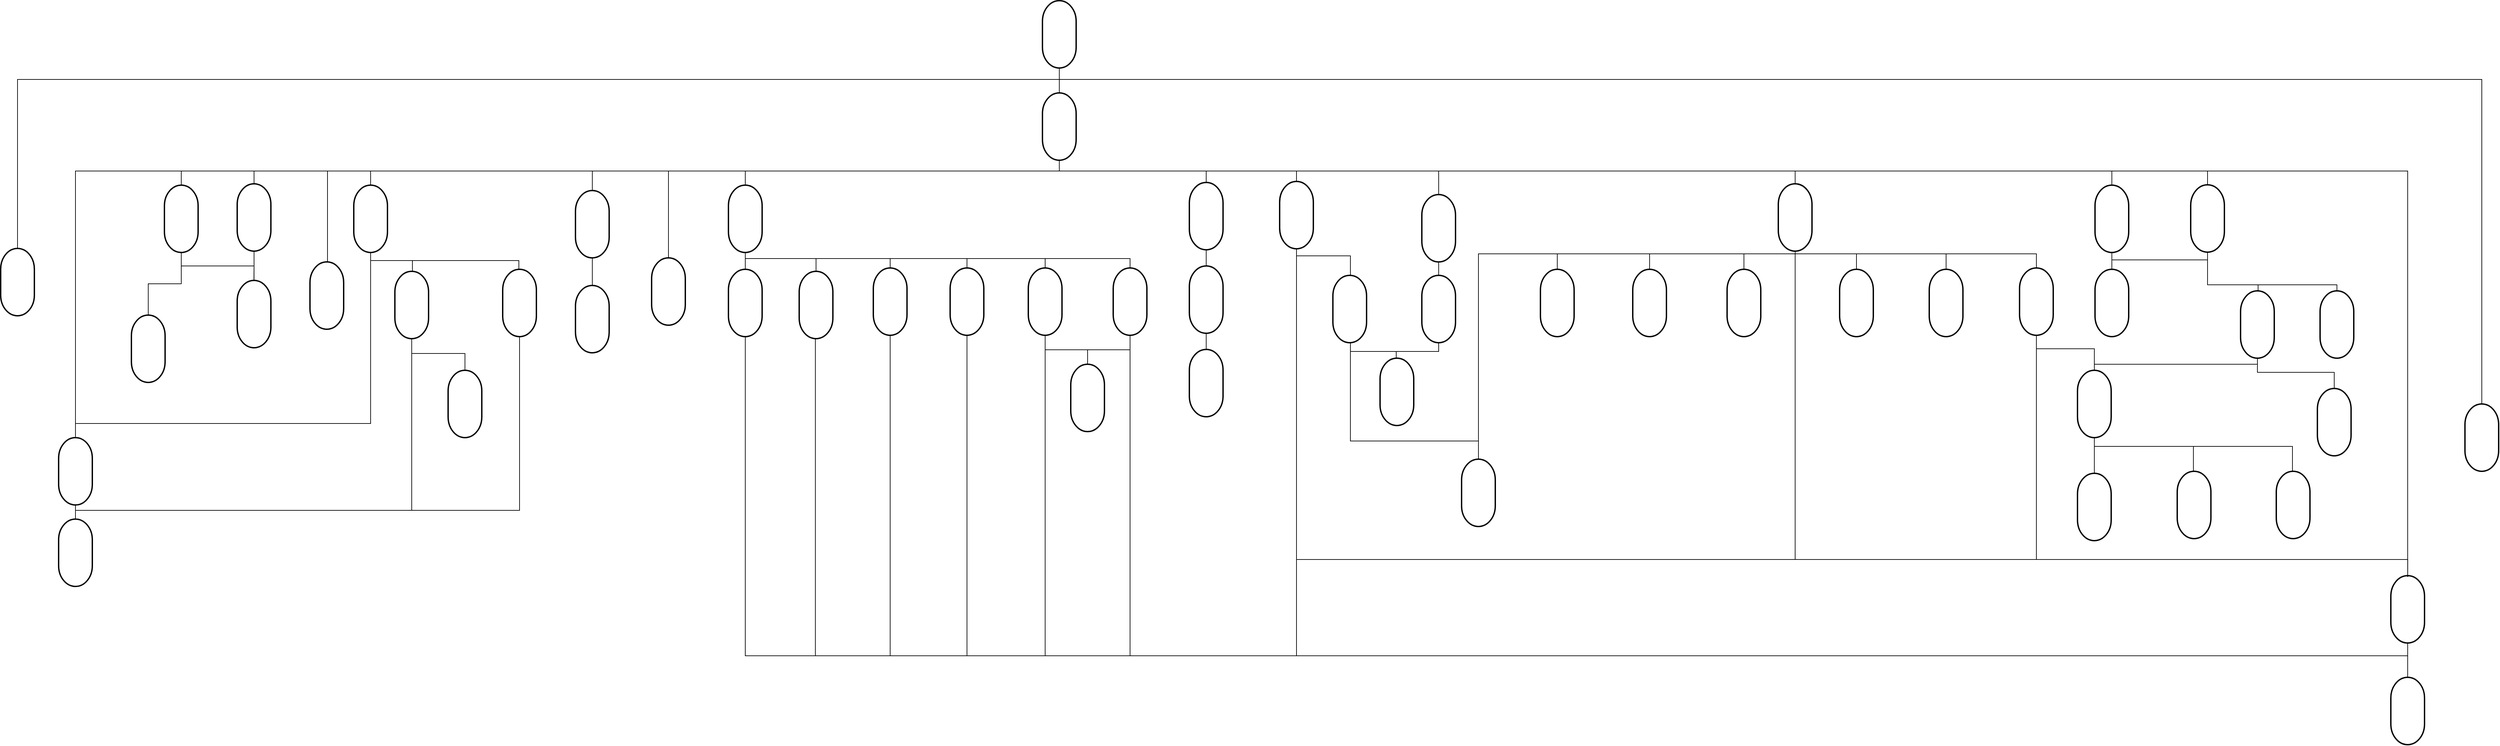 <mxfile version="22.0.3" type="device">
  <diagram id="DZhQD3EP82eeXJ6dpuXq" name="clearGUI">
    <mxGraphModel dx="4239" dy="216" grid="0" gridSize="10" guides="1" tooltips="1" connect="1" arrows="1" fold="1" page="1" pageScale="1" pageWidth="3900" pageHeight="1200" math="0" shadow="0">
      <root>
        <mxCell id="0" />
        <mxCell id="1" parent="0" />
        <mxCell id="Ic_nfCB23JCT6eoH5YxT-1" value="" style="strokeWidth=2;html=1;shape=mxgraph.flowchart.terminator;whiteSpace=wrap;fontSize=10;direction=south;flipH=1;" vertex="1" parent="1">
          <mxGeometry x="-2237" y="12" width="50" height="100" as="geometry" />
        </mxCell>
        <mxCell id="Ic_nfCB23JCT6eoH5YxT-2" value="" style="strokeWidth=2;html=1;shape=mxgraph.flowchart.terminator;whiteSpace=wrap;fontSize=10;direction=south;flipH=1;" vertex="1" parent="1">
          <mxGeometry x="-126" y="611" width="50" height="100" as="geometry" />
        </mxCell>
        <mxCell id="Ic_nfCB23JCT6eoH5YxT-3" value="" style="strokeWidth=2;html=1;shape=mxgraph.flowchart.terminator;whiteSpace=wrap;fontSize=10;direction=south;flipH=1;" vertex="1" parent="1">
          <mxGeometry x="-3783" y="380" width="50" height="100" as="geometry" />
        </mxCell>
        <mxCell id="Ic_nfCB23JCT6eoH5YxT-4" value="" style="strokeWidth=2;html=1;shape=mxgraph.flowchart.terminator;whiteSpace=wrap;fontSize=10;direction=south;flipH=1;" vertex="1" parent="1">
          <mxGeometry x="-2237" y="149" width="50" height="100" as="geometry" />
        </mxCell>
        <mxCell id="Ic_nfCB23JCT6eoH5YxT-5" value="" style="strokeWidth=2;html=1;shape=mxgraph.flowchart.terminator;whiteSpace=wrap;fontSize=10;direction=south;flipH=1;" vertex="1" parent="1">
          <mxGeometry x="-701" y="561" width="50" height="100" as="geometry" />
        </mxCell>
        <mxCell id="Ic_nfCB23JCT6eoH5YxT-6" value="" style="strokeWidth=2;html=1;shape=mxgraph.flowchart.terminator;whiteSpace=wrap;fontSize=10;direction=south;flipH=1;" vertex="1" parent="1">
          <mxGeometry x="-701" y="714" width="50" height="100" as="geometry" />
        </mxCell>
        <mxCell id="Ic_nfCB23JCT6eoH5YxT-7" value="" style="strokeWidth=2;html=1;shape=mxgraph.flowchart.terminator;whiteSpace=wrap;fontSize=10;direction=south;flipH=1;" vertex="1" parent="1">
          <mxGeometry x="-406" y="711" width="50" height="100" as="geometry" />
        </mxCell>
        <mxCell id="Ic_nfCB23JCT6eoH5YxT-8" value="" style="strokeWidth=2;html=1;shape=mxgraph.flowchart.terminator;whiteSpace=wrap;fontSize=10;direction=south;flipH=1;" vertex="1" parent="1">
          <mxGeometry x="-553" y="711" width="50" height="100" as="geometry" />
        </mxCell>
        <mxCell id="Ic_nfCB23JCT6eoH5YxT-9" value="" style="strokeWidth=2;html=1;shape=mxgraph.flowchart.terminator;whiteSpace=wrap;fontSize=10;direction=south;flipH=1;" vertex="1" parent="1">
          <mxGeometry x="-2195" y="552" width="50" height="100" as="geometry" />
        </mxCell>
        <mxCell id="Ic_nfCB23JCT6eoH5YxT-10" value="" style="strokeWidth=2;html=1;shape=mxgraph.flowchart.terminator;whiteSpace=wrap;fontSize=10;direction=south;flipH=1;" vertex="1" parent="1">
          <mxGeometry x="-3259" y="286" width="50" height="100" as="geometry" />
        </mxCell>
        <mxCell id="Ic_nfCB23JCT6eoH5YxT-11" style="edgeStyle=orthogonalEdgeStyle;rounded=0;orthogonalLoop=1;jettySize=auto;html=1;exitX=1;exitY=0.5;exitDx=0;exitDy=0;exitPerimeter=0;endArrow=none;endFill=0;" edge="1" parent="1" source="Ic_nfCB23JCT6eoH5YxT-12">
          <mxGeometry relative="1" as="geometry">
            <mxPoint x="-3407.167" y="427.083" as="targetPoint" />
          </mxGeometry>
        </mxCell>
        <mxCell id="Ic_nfCB23JCT6eoH5YxT-12" value="" style="strokeWidth=2;html=1;shape=mxgraph.flowchart.terminator;whiteSpace=wrap;fontSize=10;direction=south;flipH=1;" vertex="1" parent="1">
          <mxGeometry x="-3432" y="284" width="50" height="100" as="geometry" />
        </mxCell>
        <mxCell id="Ic_nfCB23JCT6eoH5YxT-13" value="" style="strokeWidth=2;html=1;shape=mxgraph.flowchart.terminator;whiteSpace=wrap;fontSize=10;direction=south;flipH=1;" vertex="1" parent="1">
          <mxGeometry x="-1361" y="411" width="50" height="100" as="geometry" />
        </mxCell>
        <mxCell id="Ic_nfCB23JCT6eoH5YxT-14" value="" style="strokeWidth=2;html=1;shape=mxgraph.flowchart.terminator;whiteSpace=wrap;fontSize=10;direction=south;flipH=1;" vertex="1" parent="1">
          <mxGeometry x="-1221" y="411" width="50" height="100" as="geometry" />
        </mxCell>
        <mxCell id="Ic_nfCB23JCT6eoH5YxT-15" value="" style="strokeWidth=2;html=1;shape=mxgraph.flowchart.terminator;whiteSpace=wrap;fontSize=10;direction=south;flipH=1;" vertex="1" parent="1">
          <mxGeometry x="-1498" y="411" width="50" height="100" as="geometry" />
        </mxCell>
        <mxCell id="Ic_nfCB23JCT6eoH5YxT-16" value="" style="strokeWidth=2;html=1;shape=mxgraph.flowchart.terminator;whiteSpace=wrap;fontSize=10;direction=south;flipH=1;" vertex="1" parent="1">
          <mxGeometry x="-1054" y="411" width="50" height="100" as="geometry" />
        </mxCell>
        <mxCell id="Ic_nfCB23JCT6eoH5YxT-17" value="" style="strokeWidth=2;html=1;shape=mxgraph.flowchart.terminator;whiteSpace=wrap;fontSize=10;direction=south;flipH=1;" vertex="1" parent="1">
          <mxGeometry x="-921" y="411" width="50" height="100" as="geometry" />
        </mxCell>
        <mxCell id="Ic_nfCB23JCT6eoH5YxT-18" value="" style="strokeWidth=2;html=1;shape=mxgraph.flowchart.terminator;whiteSpace=wrap;fontSize=10;direction=south;flipH=1;" vertex="1" parent="1">
          <mxGeometry x="-787" y="409" width="50" height="100" as="geometry" />
        </mxCell>
        <mxCell id="Ic_nfCB23JCT6eoH5YxT-19" value="" style="strokeWidth=2;html=1;shape=mxgraph.flowchart.terminator;whiteSpace=wrap;fontSize=10;direction=south;flipH=1;" vertex="1" parent="1">
          <mxGeometry x="-1145" y="284" width="50" height="100" as="geometry" />
        </mxCell>
        <mxCell id="Ic_nfCB23JCT6eoH5YxT-20" value="" style="strokeWidth=2;html=1;shape=mxgraph.flowchart.terminator;whiteSpace=wrap;fontSize=10;direction=south;flipH=1;" vertex="1" parent="1">
          <mxGeometry x="-675" y="286" width="50" height="100" as="geometry" />
        </mxCell>
        <mxCell id="Ic_nfCB23JCT6eoH5YxT-21" value="" style="strokeWidth=2;html=1;shape=mxgraph.flowchart.terminator;whiteSpace=wrap;fontSize=10;direction=south;flipH=1;" vertex="1" parent="1">
          <mxGeometry x="-2930" y="294" width="50" height="100" as="geometry" />
        </mxCell>
        <mxCell id="Ic_nfCB23JCT6eoH5YxT-22" value="" style="strokeWidth=2;html=1;shape=mxgraph.flowchart.terminator;whiteSpace=wrap;fontSize=10;direction=south;flipH=1;" vertex="1" parent="1">
          <mxGeometry x="-1674" y="300" width="50" height="100" as="geometry" />
        </mxCell>
        <mxCell id="Ic_nfCB23JCT6eoH5YxT-23" value="" style="strokeWidth=2;html=1;shape=mxgraph.flowchart.terminator;whiteSpace=wrap;fontSize=10;direction=south;flipH=1;" vertex="1" parent="1">
          <mxGeometry x="-3589" y="479" width="50" height="100" as="geometry" />
        </mxCell>
        <mxCell id="Ic_nfCB23JCT6eoH5YxT-24" value="" style="strokeWidth=2;html=1;shape=mxgraph.flowchart.terminator;whiteSpace=wrap;fontSize=10;direction=south;flipH=1;" vertex="1" parent="1">
          <mxGeometry x="-3432" y="427.5" width="50" height="100" as="geometry" />
        </mxCell>
        <mxCell id="Ic_nfCB23JCT6eoH5YxT-25" value="" style="strokeWidth=2;html=1;shape=mxgraph.flowchart.terminator;whiteSpace=wrap;fontSize=10;direction=south;flipH=1;" vertex="1" parent="1">
          <mxGeometry x="-3198" y="414" width="50" height="100" as="geometry" />
        </mxCell>
        <mxCell id="Ic_nfCB23JCT6eoH5YxT-26" value="" style="strokeWidth=2;html=1;shape=mxgraph.flowchart.terminator;whiteSpace=wrap;fontSize=10;direction=south;flipH=1;" vertex="1" parent="1">
          <mxGeometry x="-2930" y="435" width="50" height="100" as="geometry" />
        </mxCell>
        <mxCell id="Ic_nfCB23JCT6eoH5YxT-27" value="" style="strokeWidth=2;html=1;shape=mxgraph.flowchart.terminator;whiteSpace=wrap;fontSize=10;direction=south;flipH=1;" vertex="1" parent="1">
          <mxGeometry x="-3540" y="286" width="50" height="100" as="geometry" />
        </mxCell>
        <mxCell id="Ic_nfCB23JCT6eoH5YxT-130" style="edgeStyle=orthogonalEdgeStyle;rounded=0;orthogonalLoop=1;jettySize=auto;html=1;endArrow=none;endFill=0;" edge="1" parent="1" source="Ic_nfCB23JCT6eoH5YxT-28" target="Ic_nfCB23JCT6eoH5YxT-97">
          <mxGeometry relative="1" as="geometry">
            <Array as="points">
              <mxPoint x="-3013" y="769" />
              <mxPoint x="-3672" y="769" />
            </Array>
          </mxGeometry>
        </mxCell>
        <mxCell id="Ic_nfCB23JCT6eoH5YxT-28" value="" style="strokeWidth=2;html=1;shape=mxgraph.flowchart.terminator;whiteSpace=wrap;fontSize=10;direction=south;flipH=1;" vertex="1" parent="1">
          <mxGeometry x="-3038" y="411" width="50" height="100" as="geometry" />
        </mxCell>
        <mxCell id="Ic_nfCB23JCT6eoH5YxT-29" value="" style="strokeWidth=2;html=1;shape=mxgraph.flowchart.terminator;whiteSpace=wrap;fontSize=10;direction=south;flipH=1;" vertex="1" parent="1">
          <mxGeometry x="-345" y="588" width="50" height="100" as="geometry" />
        </mxCell>
        <mxCell id="Ic_nfCB23JCT6eoH5YxT-30" value="" style="strokeWidth=2;html=1;shape=mxgraph.flowchart.terminator;whiteSpace=wrap;fontSize=10;direction=south;flipH=1;" vertex="1" parent="1">
          <mxGeometry x="-3324" y="400" width="50" height="100" as="geometry" />
        </mxCell>
        <mxCell id="Ic_nfCB23JCT6eoH5YxT-31" value="" style="strokeWidth=2;html=1;shape=mxgraph.flowchart.terminator;whiteSpace=wrap;fontSize=10;direction=south;flipH=1;" vertex="1" parent="1">
          <mxGeometry x="-1674" y="420" width="50" height="100" as="geometry" />
        </mxCell>
        <mxCell id="Ic_nfCB23JCT6eoH5YxT-32" value="" style="strokeWidth=2;html=1;shape=mxgraph.flowchart.terminator;whiteSpace=wrap;fontSize=10;direction=north;flipH=1;" vertex="1" parent="1">
          <mxGeometry x="-1736" y="543" width="50" height="100" as="geometry" />
        </mxCell>
        <mxCell id="Ic_nfCB23JCT6eoH5YxT-33" value="" style="strokeWidth=2;html=1;shape=mxgraph.flowchart.terminator;whiteSpace=wrap;fontSize=10;direction=south;flipH=1;" vertex="1" parent="1">
          <mxGeometry x="-3119" y="561" width="50" height="100" as="geometry" />
        </mxCell>
        <mxCell id="Ic_nfCB23JCT6eoH5YxT-34" value="" style="strokeWidth=2;html=1;shape=mxgraph.flowchart.terminator;whiteSpace=wrap;fontSize=10;direction=south;flipH=1;" vertex="1" parent="1">
          <mxGeometry x="-533" y="285.5" width="50" height="100" as="geometry" />
        </mxCell>
        <mxCell id="Ic_nfCB23JCT6eoH5YxT-35" value="" style="strokeWidth=2;html=1;shape=mxgraph.flowchart.terminator;whiteSpace=wrap;fontSize=10;direction=south;flipH=1;" vertex="1" parent="1">
          <mxGeometry x="-1615" y="693" width="50" height="100" as="geometry" />
        </mxCell>
        <mxCell id="Ic_nfCB23JCT6eoH5YxT-36" value="" style="strokeWidth=2;html=1;shape=mxgraph.flowchart.terminator;whiteSpace=wrap;fontSize=10;direction=south;flipH=1;" vertex="1" parent="1">
          <mxGeometry x="-2703" y="411" width="50" height="100" as="geometry" />
        </mxCell>
        <mxCell id="Ic_nfCB23JCT6eoH5YxT-37" value="" style="strokeWidth=2;html=1;shape=mxgraph.flowchart.terminator;whiteSpace=wrap;fontSize=10;direction=south;flipH=1;" vertex="1" parent="1">
          <mxGeometry x="-2598" y="414" width="50" height="100" as="geometry" />
        </mxCell>
        <mxCell id="Ic_nfCB23JCT6eoH5YxT-38" value="" style="strokeWidth=2;html=1;shape=mxgraph.flowchart.terminator;whiteSpace=wrap;fontSize=10;direction=south;flipH=1;" vertex="1" parent="1">
          <mxGeometry x="-2488" y="409" width="50" height="100" as="geometry" />
        </mxCell>
        <mxCell id="Ic_nfCB23JCT6eoH5YxT-39" value="" style="strokeWidth=2;html=1;shape=mxgraph.flowchart.terminator;whiteSpace=wrap;fontSize=10;direction=south;flipH=1;" vertex="1" parent="1">
          <mxGeometry x="-2374" y="409" width="50" height="100" as="geometry" />
        </mxCell>
        <mxCell id="Ic_nfCB23JCT6eoH5YxT-40" value="" style="strokeWidth=2;html=1;shape=mxgraph.flowchart.terminator;whiteSpace=wrap;fontSize=10;direction=south;flipH=1;" vertex="1" parent="1">
          <mxGeometry x="-2258" y="409" width="50" height="100" as="geometry" />
        </mxCell>
        <mxCell id="Ic_nfCB23JCT6eoH5YxT-41" value="" style="strokeWidth=2;html=1;shape=mxgraph.flowchart.terminator;whiteSpace=wrap;fontSize=10;direction=south;flipH=1;" vertex="1" parent="1">
          <mxGeometry x="-2132" y="409" width="50" height="100" as="geometry" />
        </mxCell>
        <mxCell id="Ic_nfCB23JCT6eoH5YxT-42" value="" style="strokeWidth=2;html=1;shape=mxgraph.flowchart.terminator;whiteSpace=wrap;fontSize=10;direction=south;flipH=1;" vertex="1" parent="1">
          <mxGeometry x="-1806" y="420" width="50" height="100" as="geometry" />
        </mxCell>
        <mxCell id="Ic_nfCB23JCT6eoH5YxT-43" value="" style="strokeWidth=2;html=1;shape=mxgraph.flowchart.terminator;whiteSpace=wrap;fontSize=10;direction=south;flipH=1;" vertex="1" parent="1">
          <mxGeometry x="-2019" y="530" width="50" height="100" as="geometry" />
        </mxCell>
        <mxCell id="Ic_nfCB23JCT6eoH5YxT-44" value="" style="strokeWidth=2;html=1;shape=mxgraph.flowchart.terminator;whiteSpace=wrap;fontSize=10;direction=south;flipH=1;" vertex="1" parent="1">
          <mxGeometry x="-2019" y="406" width="50" height="100" as="geometry" />
        </mxCell>
        <mxCell id="Ic_nfCB23JCT6eoH5YxT-45" value="" style="strokeWidth=2;html=1;shape=mxgraph.flowchart.terminator;whiteSpace=wrap;fontSize=10;direction=south;flipH=1;" vertex="1" parent="1">
          <mxGeometry x="-2817" y="394" width="50" height="100" as="geometry" />
        </mxCell>
        <mxCell id="Ic_nfCB23JCT6eoH5YxT-46" value="" style="strokeWidth=2;html=1;shape=mxgraph.flowchart.terminator;whiteSpace=wrap;fontSize=10;direction=south;flipH=1;" vertex="1" parent="1">
          <mxGeometry x="-2703" y="286" width="50" height="100" as="geometry" />
        </mxCell>
        <mxCell id="Ic_nfCB23JCT6eoH5YxT-47" value="" style="strokeWidth=2;html=1;shape=mxgraph.flowchart.terminator;whiteSpace=wrap;fontSize=10;direction=south;flipH=1;" vertex="1" parent="1">
          <mxGeometry x="-1885" y="280.5" width="50" height="100" as="geometry" />
        </mxCell>
        <mxCell id="Ic_nfCB23JCT6eoH5YxT-48" value="" style="strokeWidth=2;html=1;shape=mxgraph.flowchart.terminator;whiteSpace=wrap;fontSize=10;direction=south;flipH=1;" vertex="1" parent="1">
          <mxGeometry x="-459" y="443" width="50" height="100" as="geometry" />
        </mxCell>
        <mxCell id="Ic_nfCB23JCT6eoH5YxT-49" value="" style="strokeWidth=2;html=1;shape=mxgraph.flowchart.terminator;whiteSpace=wrap;fontSize=10;direction=south;flipH=1;" vertex="1" parent="1">
          <mxGeometry x="-675" y="411" width="50" height="100" as="geometry" />
        </mxCell>
        <mxCell id="Ic_nfCB23JCT6eoH5YxT-50" style="edgeStyle=orthogonalEdgeStyle;rounded=0;orthogonalLoop=1;jettySize=auto;html=1;entryX=1;entryY=0.5;entryDx=0;entryDy=0;entryPerimeter=0;exitX=0;exitY=0.5;exitDx=0;exitDy=0;exitPerimeter=0;endArrow=none;endFill=0;" edge="1" parent="1" source="Ic_nfCB23JCT6eoH5YxT-4" target="Ic_nfCB23JCT6eoH5YxT-1">
          <mxGeometry relative="1" as="geometry">
            <Array as="points" />
            <mxPoint x="-2167.143" y="143" as="targetPoint" />
          </mxGeometry>
        </mxCell>
        <mxCell id="Ic_nfCB23JCT6eoH5YxT-51" style="edgeStyle=orthogonalEdgeStyle;rounded=0;orthogonalLoop=1;jettySize=auto;html=1;exitX=0;exitY=0.5;exitDx=0;exitDy=0;exitPerimeter=0;endArrow=none;endFill=0;" edge="1" parent="1" source="Ic_nfCB23JCT6eoH5YxT-3" target="Ic_nfCB23JCT6eoH5YxT-1">
          <mxGeometry relative="1" as="geometry">
            <Array as="points">
              <mxPoint x="-3758" y="129" />
              <mxPoint x="-2212" y="129" />
            </Array>
          </mxGeometry>
        </mxCell>
        <mxCell id="Ic_nfCB23JCT6eoH5YxT-52" style="edgeStyle=orthogonalEdgeStyle;rounded=0;orthogonalLoop=1;jettySize=auto;html=1;exitX=0;exitY=0.5;exitDx=0;exitDy=0;exitPerimeter=0;endArrow=none;endFill=0;" edge="1" parent="1" source="Ic_nfCB23JCT6eoH5YxT-2" target="Ic_nfCB23JCT6eoH5YxT-1">
          <mxGeometry relative="1" as="geometry">
            <Array as="points">
              <mxPoint x="-101" y="129" />
              <mxPoint x="-2212" y="129" />
            </Array>
          </mxGeometry>
        </mxCell>
        <mxCell id="Ic_nfCB23JCT6eoH5YxT-53" style="edgeStyle=orthogonalEdgeStyle;rounded=0;orthogonalLoop=1;jettySize=auto;html=1;exitX=0;exitY=0.5;exitDx=0;exitDy=0;exitPerimeter=0;endArrow=none;endFill=0;" edge="1" parent="1" source="Ic_nfCB23JCT6eoH5YxT-12" target="Ic_nfCB23JCT6eoH5YxT-4">
          <mxGeometry relative="1" as="geometry">
            <Array as="points">
              <mxPoint x="-3407" y="265" />
              <mxPoint x="-2212" y="265" />
            </Array>
          </mxGeometry>
        </mxCell>
        <mxCell id="Ic_nfCB23JCT6eoH5YxT-54" style="edgeStyle=orthogonalEdgeStyle;rounded=0;orthogonalLoop=1;jettySize=auto;html=1;exitX=0;exitY=0.5;exitDx=0;exitDy=0;exitPerimeter=0;endArrow=none;endFill=0;" edge="1" parent="1" source="Ic_nfCB23JCT6eoH5YxT-20" target="Ic_nfCB23JCT6eoH5YxT-4">
          <mxGeometry relative="1" as="geometry">
            <Array as="points">
              <mxPoint x="-650" y="265" />
              <mxPoint x="-2212" y="265" />
            </Array>
          </mxGeometry>
        </mxCell>
        <mxCell id="Ic_nfCB23JCT6eoH5YxT-55" style="edgeStyle=orthogonalEdgeStyle;rounded=0;orthogonalLoop=1;jettySize=auto;html=1;endArrow=none;endFill=0;" edge="1" parent="1" source="Ic_nfCB23JCT6eoH5YxT-19" target="Ic_nfCB23JCT6eoH5YxT-4">
          <mxGeometry relative="1" as="geometry">
            <Array as="points">
              <mxPoint x="-1120" y="265" />
              <mxPoint x="-2212" y="265" />
            </Array>
          </mxGeometry>
        </mxCell>
        <mxCell id="Ic_nfCB23JCT6eoH5YxT-56" style="edgeStyle=orthogonalEdgeStyle;rounded=0;orthogonalLoop=1;jettySize=auto;html=1;endArrow=none;endFill=0;" edge="1" parent="1" source="Ic_nfCB23JCT6eoH5YxT-46" target="Ic_nfCB23JCT6eoH5YxT-4">
          <mxGeometry relative="1" as="geometry">
            <Array as="points">
              <mxPoint x="-2678" y="265" />
              <mxPoint x="-2212" y="265" />
            </Array>
          </mxGeometry>
        </mxCell>
        <mxCell id="Ic_nfCB23JCT6eoH5YxT-57" style="edgeStyle=orthogonalEdgeStyle;rounded=0;orthogonalLoop=1;jettySize=auto;html=1;entryX=1;entryY=0.5;entryDx=0;entryDy=0;entryPerimeter=0;endArrow=none;endFill=0;" edge="1" parent="1" source="Ic_nfCB23JCT6eoH5YxT-47" target="Ic_nfCB23JCT6eoH5YxT-4">
          <mxGeometry relative="1" as="geometry">
            <Array as="points">
              <mxPoint x="-1860" y="265" />
              <mxPoint x="-2212" y="265" />
            </Array>
          </mxGeometry>
        </mxCell>
        <mxCell id="Ic_nfCB23JCT6eoH5YxT-58" style="edgeStyle=orthogonalEdgeStyle;rounded=0;orthogonalLoop=1;jettySize=auto;html=1;entryX=1;entryY=0.5;entryDx=0;entryDy=0;entryPerimeter=0;endArrow=none;endFill=0;" edge="1" parent="1" source="Ic_nfCB23JCT6eoH5YxT-22" target="Ic_nfCB23JCT6eoH5YxT-4">
          <mxGeometry relative="1" as="geometry">
            <Array as="points">
              <mxPoint x="-1649" y="265" />
              <mxPoint x="-2212" y="265" />
            </Array>
          </mxGeometry>
        </mxCell>
        <mxCell id="Ic_nfCB23JCT6eoH5YxT-59" style="edgeStyle=orthogonalEdgeStyle;rounded=0;orthogonalLoop=1;jettySize=auto;html=1;endArrow=none;endFill=0;" edge="1" parent="1" source="Ic_nfCB23JCT6eoH5YxT-15" target="Ic_nfCB23JCT6eoH5YxT-19">
          <mxGeometry relative="1" as="geometry">
            <Array as="points">
              <mxPoint x="-1473" y="388" />
              <mxPoint x="-1120" y="388" />
            </Array>
          </mxGeometry>
        </mxCell>
        <mxCell id="Ic_nfCB23JCT6eoH5YxT-60" style="edgeStyle=orthogonalEdgeStyle;rounded=0;orthogonalLoop=1;jettySize=auto;html=1;endArrow=none;endFill=0;" edge="1" parent="1" source="Ic_nfCB23JCT6eoH5YxT-13" target="Ic_nfCB23JCT6eoH5YxT-19">
          <mxGeometry relative="1" as="geometry">
            <Array as="points">
              <mxPoint x="-1336" y="388" />
              <mxPoint x="-1120" y="388" />
            </Array>
          </mxGeometry>
        </mxCell>
        <mxCell id="Ic_nfCB23JCT6eoH5YxT-61" style="edgeStyle=orthogonalEdgeStyle;rounded=0;orthogonalLoop=1;jettySize=auto;html=1;endArrow=none;endFill=0;" edge="1" parent="1" source="Ic_nfCB23JCT6eoH5YxT-14" target="Ic_nfCB23JCT6eoH5YxT-19">
          <mxGeometry relative="1" as="geometry">
            <Array as="points">
              <mxPoint x="-1196" y="388" />
              <mxPoint x="-1120" y="388" />
            </Array>
          </mxGeometry>
        </mxCell>
        <mxCell id="Ic_nfCB23JCT6eoH5YxT-62" style="edgeStyle=orthogonalEdgeStyle;rounded=0;orthogonalLoop=1;jettySize=auto;html=1;endArrow=none;endFill=0;" edge="1" parent="1" source="Ic_nfCB23JCT6eoH5YxT-16" target="Ic_nfCB23JCT6eoH5YxT-19">
          <mxGeometry relative="1" as="geometry">
            <Array as="points">
              <mxPoint x="-1029" y="388" />
              <mxPoint x="-1120" y="388" />
            </Array>
          </mxGeometry>
        </mxCell>
        <mxCell id="Ic_nfCB23JCT6eoH5YxT-63" style="edgeStyle=orthogonalEdgeStyle;rounded=0;orthogonalLoop=1;jettySize=auto;html=1;endArrow=none;endFill=0;" edge="1" parent="1" source="Ic_nfCB23JCT6eoH5YxT-17" target="Ic_nfCB23JCT6eoH5YxT-19">
          <mxGeometry relative="1" as="geometry">
            <Array as="points">
              <mxPoint x="-896" y="388" />
              <mxPoint x="-1120" y="388" />
            </Array>
          </mxGeometry>
        </mxCell>
        <mxCell id="Ic_nfCB23JCT6eoH5YxT-64" style="edgeStyle=orthogonalEdgeStyle;rounded=0;orthogonalLoop=1;jettySize=auto;html=1;endArrow=none;endFill=0;" edge="1" parent="1" source="Ic_nfCB23JCT6eoH5YxT-18" target="Ic_nfCB23JCT6eoH5YxT-19">
          <mxGeometry relative="1" as="geometry">
            <Array as="points">
              <mxPoint x="-762" y="388" />
              <mxPoint x="-1120" y="388" />
            </Array>
          </mxGeometry>
        </mxCell>
        <mxCell id="Ic_nfCB23JCT6eoH5YxT-65" style="edgeStyle=orthogonalEdgeStyle;rounded=0;orthogonalLoop=1;jettySize=auto;html=1;exitX=0;exitY=0.5;exitDx=0;exitDy=0;exitPerimeter=0;endArrow=none;endFill=0;" edge="1" parent="1" source="Ic_nfCB23JCT6eoH5YxT-10" target="Ic_nfCB23JCT6eoH5YxT-4">
          <mxGeometry relative="1" as="geometry">
            <Array as="points">
              <mxPoint x="-3234" y="265" />
              <mxPoint x="-2212" y="265" />
            </Array>
          </mxGeometry>
        </mxCell>
        <mxCell id="Ic_nfCB23JCT6eoH5YxT-66" style="edgeStyle=orthogonalEdgeStyle;rounded=0;orthogonalLoop=1;jettySize=auto;html=1;exitX=0;exitY=0.5;exitDx=0;exitDy=0;exitPerimeter=0;endArrow=none;endFill=0;" edge="1" parent="1" source="Ic_nfCB23JCT6eoH5YxT-21" target="Ic_nfCB23JCT6eoH5YxT-4">
          <mxGeometry relative="1" as="geometry">
            <Array as="points">
              <mxPoint x="-2905" y="265" />
              <mxPoint x="-2212" y="265" />
            </Array>
          </mxGeometry>
        </mxCell>
        <mxCell id="Ic_nfCB23JCT6eoH5YxT-67" style="edgeStyle=orthogonalEdgeStyle;rounded=0;orthogonalLoop=1;jettySize=auto;html=1;exitX=0;exitY=0.5;exitDx=0;exitDy=0;exitPerimeter=0;endArrow=none;endFill=0;" edge="1" parent="1" source="Ic_nfCB23JCT6eoH5YxT-27" target="Ic_nfCB23JCT6eoH5YxT-4">
          <mxGeometry relative="1" as="geometry">
            <Array as="points">
              <mxPoint x="-3515" y="265" />
              <mxPoint x="-2212" y="265" />
            </Array>
          </mxGeometry>
        </mxCell>
        <mxCell id="Ic_nfCB23JCT6eoH5YxT-68" style="edgeStyle=orthogonalEdgeStyle;rounded=0;orthogonalLoop=1;jettySize=auto;html=1;exitX=0;exitY=0.5;exitDx=0;exitDy=0;exitPerimeter=0;endArrow=none;endFill=0;" edge="1" parent="1" source="Ic_nfCB23JCT6eoH5YxT-30" target="Ic_nfCB23JCT6eoH5YxT-4">
          <mxGeometry relative="1" as="geometry">
            <Array as="points">
              <mxPoint x="-3298" y="265" />
              <mxPoint x="-2212" y="265" />
            </Array>
          </mxGeometry>
        </mxCell>
        <mxCell id="Ic_nfCB23JCT6eoH5YxT-69" style="edgeStyle=orthogonalEdgeStyle;rounded=0;orthogonalLoop=1;jettySize=auto;html=1;exitX=0;exitY=0.5;exitDx=0;exitDy=0;exitPerimeter=0;endArrow=none;endFill=0;" edge="1" parent="1" source="Ic_nfCB23JCT6eoH5YxT-26" target="Ic_nfCB23JCT6eoH5YxT-21">
          <mxGeometry relative="1" as="geometry" />
        </mxCell>
        <mxCell id="Ic_nfCB23JCT6eoH5YxT-70" style="edgeStyle=orthogonalEdgeStyle;rounded=0;orthogonalLoop=1;jettySize=auto;html=1;exitX=0;exitY=0.5;exitDx=0;exitDy=0;exitPerimeter=0;endArrow=none;endFill=0;" edge="1" parent="1" source="Ic_nfCB23JCT6eoH5YxT-25" target="Ic_nfCB23JCT6eoH5YxT-10">
          <mxGeometry relative="1" as="geometry">
            <Array as="points">
              <mxPoint x="-3172" y="414" />
              <mxPoint x="-3172" y="398" />
              <mxPoint x="-3234" y="398" />
            </Array>
          </mxGeometry>
        </mxCell>
        <mxCell id="Ic_nfCB23JCT6eoH5YxT-71" style="edgeStyle=orthogonalEdgeStyle;rounded=0;orthogonalLoop=1;jettySize=auto;html=1;exitX=0;exitY=0.5;exitDx=0;exitDy=0;exitPerimeter=0;endArrow=none;endFill=0;" edge="1" parent="1" source="Ic_nfCB23JCT6eoH5YxT-28" target="Ic_nfCB23JCT6eoH5YxT-10">
          <mxGeometry relative="1" as="geometry">
            <Array as="points">
              <mxPoint x="-3014" y="398" />
              <mxPoint x="-3234" y="398" />
            </Array>
          </mxGeometry>
        </mxCell>
        <mxCell id="Ic_nfCB23JCT6eoH5YxT-72" style="edgeStyle=orthogonalEdgeStyle;rounded=0;orthogonalLoop=1;jettySize=auto;html=1;exitX=0;exitY=0.5;exitDx=0;exitDy=0;exitPerimeter=0;endArrow=none;endFill=0;" edge="1" parent="1" source="Ic_nfCB23JCT6eoH5YxT-45" target="Ic_nfCB23JCT6eoH5YxT-4">
          <mxGeometry relative="1" as="geometry">
            <Array as="points">
              <mxPoint x="-2792" y="265" />
              <mxPoint x="-2212" y="265" />
            </Array>
          </mxGeometry>
        </mxCell>
        <mxCell id="Ic_nfCB23JCT6eoH5YxT-73" style="edgeStyle=orthogonalEdgeStyle;rounded=0;orthogonalLoop=1;jettySize=auto;html=1;exitX=0;exitY=0.5;exitDx=0;exitDy=0;exitPerimeter=0;endArrow=none;endFill=0;" edge="1" parent="1" source="Ic_nfCB23JCT6eoH5YxT-36" target="Ic_nfCB23JCT6eoH5YxT-46">
          <mxGeometry relative="1" as="geometry" />
        </mxCell>
        <mxCell id="Ic_nfCB23JCT6eoH5YxT-74" style="edgeStyle=orthogonalEdgeStyle;rounded=0;orthogonalLoop=1;jettySize=auto;html=1;exitX=0;exitY=0.5;exitDx=0;exitDy=0;exitPerimeter=0;endArrow=none;endFill=0;entryX=1;entryY=0.5;entryDx=0;entryDy=0;entryPerimeter=0;" edge="1" parent="1" source="Ic_nfCB23JCT6eoH5YxT-37" target="Ic_nfCB23JCT6eoH5YxT-46">
          <mxGeometry relative="1" as="geometry">
            <Array as="points">
              <mxPoint x="-2573" y="395" />
              <mxPoint x="-2678" y="395" />
            </Array>
          </mxGeometry>
        </mxCell>
        <mxCell id="Ic_nfCB23JCT6eoH5YxT-75" style="edgeStyle=orthogonalEdgeStyle;rounded=0;orthogonalLoop=1;jettySize=auto;html=1;exitX=0;exitY=0.5;exitDx=0;exitDy=0;exitPerimeter=0;endArrow=none;endFill=0;entryX=1;entryY=0.5;entryDx=0;entryDy=0;entryPerimeter=0;" edge="1" parent="1" source="Ic_nfCB23JCT6eoH5YxT-38" target="Ic_nfCB23JCT6eoH5YxT-46">
          <mxGeometry relative="1" as="geometry">
            <Array as="points">
              <mxPoint x="-2463" y="395" />
              <mxPoint x="-2678" y="395" />
            </Array>
          </mxGeometry>
        </mxCell>
        <mxCell id="Ic_nfCB23JCT6eoH5YxT-76" style="edgeStyle=orthogonalEdgeStyle;rounded=0;orthogonalLoop=1;jettySize=auto;html=1;exitX=0;exitY=0.5;exitDx=0;exitDy=0;exitPerimeter=0;endArrow=none;endFill=0;entryX=1;entryY=0.5;entryDx=0;entryDy=0;entryPerimeter=0;" edge="1" parent="1" source="Ic_nfCB23JCT6eoH5YxT-39" target="Ic_nfCB23JCT6eoH5YxT-46">
          <mxGeometry relative="1" as="geometry">
            <Array as="points">
              <mxPoint x="-2349" y="395" />
              <mxPoint x="-2678" y="395" />
            </Array>
          </mxGeometry>
        </mxCell>
        <mxCell id="Ic_nfCB23JCT6eoH5YxT-77" style="edgeStyle=orthogonalEdgeStyle;rounded=0;orthogonalLoop=1;jettySize=auto;html=1;exitX=0;exitY=0.5;exitDx=0;exitDy=0;exitPerimeter=0;endArrow=none;endFill=0;entryX=1;entryY=0.5;entryDx=0;entryDy=0;entryPerimeter=0;" edge="1" parent="1" source="Ic_nfCB23JCT6eoH5YxT-40" target="Ic_nfCB23JCT6eoH5YxT-46">
          <mxGeometry relative="1" as="geometry">
            <Array as="points">
              <mxPoint x="-2233" y="395" />
              <mxPoint x="-2678" y="395" />
            </Array>
          </mxGeometry>
        </mxCell>
        <mxCell id="Ic_nfCB23JCT6eoH5YxT-78" style="edgeStyle=orthogonalEdgeStyle;rounded=0;orthogonalLoop=1;jettySize=auto;html=1;endArrow=none;endFill=0;entryX=1;entryY=0.5;entryDx=0;entryDy=0;entryPerimeter=0;" edge="1" parent="1" source="Ic_nfCB23JCT6eoH5YxT-41" target="Ic_nfCB23JCT6eoH5YxT-46">
          <mxGeometry relative="1" as="geometry">
            <Array as="points">
              <mxPoint x="-2107" y="395" />
              <mxPoint x="-2678" y="395" />
            </Array>
          </mxGeometry>
        </mxCell>
        <mxCell id="Ic_nfCB23JCT6eoH5YxT-80" style="edgeStyle=orthogonalEdgeStyle;rounded=0;orthogonalLoop=1;jettySize=auto;html=1;exitX=0;exitY=0.5;exitDx=0;exitDy=0;exitPerimeter=0;endArrow=none;endFill=0;" edge="1" parent="1" source="Ic_nfCB23JCT6eoH5YxT-48" target="Ic_nfCB23JCT6eoH5YxT-34">
          <mxGeometry relative="1" as="geometry">
            <Array as="points">
              <mxPoint x="-433" y="443" />
              <mxPoint x="-433" y="434" />
              <mxPoint x="-508" y="434" />
            </Array>
            <mxPoint x="-591.0" y="472.5" as="sourcePoint" />
          </mxGeometry>
        </mxCell>
        <mxCell id="Ic_nfCB23JCT6eoH5YxT-82" style="edgeStyle=orthogonalEdgeStyle;rounded=0;orthogonalLoop=1;jettySize=auto;html=1;exitX=0;exitY=0.5;exitDx=0;exitDy=0;exitPerimeter=0;endArrow=none;endFill=0;" edge="1" parent="1" source="Ic_nfCB23JCT6eoH5YxT-34" target="Ic_nfCB23JCT6eoH5YxT-4">
          <mxGeometry relative="1" as="geometry">
            <Array as="points">
              <mxPoint x="-508" y="265" />
              <mxPoint x="-2212" y="265" />
            </Array>
          </mxGeometry>
        </mxCell>
        <mxCell id="Ic_nfCB23JCT6eoH5YxT-85" style="edgeStyle=orthogonalEdgeStyle;rounded=0;orthogonalLoop=1;jettySize=auto;html=1;exitX=0;exitY=0.5;exitDx=0;exitDy=0;exitPerimeter=0;endArrow=none;endFill=0;" edge="1" parent="1" source="Ic_nfCB23JCT6eoH5YxT-42" target="Ic_nfCB23JCT6eoH5YxT-47">
          <mxGeometry relative="1" as="geometry">
            <Array as="points">
              <mxPoint x="-1780" y="391" />
              <mxPoint x="-1860" y="391" />
            </Array>
          </mxGeometry>
        </mxCell>
        <mxCell id="Ic_nfCB23JCT6eoH5YxT-86" value="" style="strokeWidth=2;html=1;shape=mxgraph.flowchart.terminator;whiteSpace=wrap;fontSize=10;direction=south;flipH=1;" vertex="1" parent="1">
          <mxGeometry x="-2019" y="282" width="50" height="100" as="geometry" />
        </mxCell>
        <mxCell id="Ic_nfCB23JCT6eoH5YxT-87" style="edgeStyle=orthogonalEdgeStyle;rounded=0;orthogonalLoop=1;jettySize=auto;html=1;endArrow=none;endFill=0;" edge="1" parent="1" source="Ic_nfCB23JCT6eoH5YxT-86" target="Ic_nfCB23JCT6eoH5YxT-4">
          <mxGeometry relative="1" as="geometry">
            <Array as="points">
              <mxPoint x="-1994" y="265" />
              <mxPoint x="-2212" y="265" />
            </Array>
          </mxGeometry>
        </mxCell>
        <mxCell id="Ic_nfCB23JCT6eoH5YxT-88" style="edgeStyle=orthogonalEdgeStyle;rounded=0;orthogonalLoop=1;jettySize=auto;html=1;exitX=0;exitY=0.5;exitDx=0;exitDy=0;exitPerimeter=0;endArrow=none;endFill=0;" edge="1" parent="1" source="Ic_nfCB23JCT6eoH5YxT-35" target="Ic_nfCB23JCT6eoH5YxT-42">
          <mxGeometry relative="1" as="geometry">
            <Array as="points">
              <mxPoint x="-1590" y="666" />
              <mxPoint x="-1780" y="666" />
            </Array>
          </mxGeometry>
        </mxCell>
        <mxCell id="Ic_nfCB23JCT6eoH5YxT-89" style="edgeStyle=orthogonalEdgeStyle;rounded=0;orthogonalLoop=1;jettySize=auto;html=1;endArrow=none;endFill=0;exitX=0;exitY=0.5;exitDx=0;exitDy=0;exitPerimeter=0;" edge="1" parent="1" source="Ic_nfCB23JCT6eoH5YxT-35" target="Ic_nfCB23JCT6eoH5YxT-19">
          <mxGeometry relative="1" as="geometry">
            <Array as="points">
              <mxPoint x="-1590" y="388" />
              <mxPoint x="-1120" y="388" />
            </Array>
          </mxGeometry>
        </mxCell>
        <mxCell id="Ic_nfCB23JCT6eoH5YxT-90" style="edgeStyle=orthogonalEdgeStyle;rounded=0;orthogonalLoop=1;jettySize=auto;html=1;exitX=0;exitY=0.5;exitDx=0;exitDy=0;exitPerimeter=0;endArrow=none;endFill=0;" edge="1" parent="1" source="Ic_nfCB23JCT6eoH5YxT-44" target="Ic_nfCB23JCT6eoH5YxT-86">
          <mxGeometry relative="1" as="geometry" />
        </mxCell>
        <mxCell id="Ic_nfCB23JCT6eoH5YxT-91" style="edgeStyle=orthogonalEdgeStyle;rounded=0;orthogonalLoop=1;jettySize=auto;html=1;endArrow=none;endFill=0;" edge="1" parent="1" source="Ic_nfCB23JCT6eoH5YxT-43" target="Ic_nfCB23JCT6eoH5YxT-44">
          <mxGeometry relative="1" as="geometry" />
        </mxCell>
        <mxCell id="Ic_nfCB23JCT6eoH5YxT-92" style="edgeStyle=orthogonalEdgeStyle;rounded=0;orthogonalLoop=1;jettySize=auto;html=1;endArrow=none;endFill=0;" edge="1" parent="1" source="Ic_nfCB23JCT6eoH5YxT-5" target="Ic_nfCB23JCT6eoH5YxT-18">
          <mxGeometry relative="1" as="geometry">
            <Array as="points">
              <mxPoint x="-676" y="529" />
              <mxPoint x="-762" y="529" />
            </Array>
          </mxGeometry>
        </mxCell>
        <mxCell id="Ic_nfCB23JCT6eoH5YxT-93" style="edgeStyle=orthogonalEdgeStyle;rounded=0;orthogonalLoop=1;jettySize=auto;html=1;endArrow=none;endFill=0;" edge="1" parent="1" source="Ic_nfCB23JCT6eoH5YxT-5" target="Ic_nfCB23JCT6eoH5YxT-48">
          <mxGeometry relative="1" as="geometry">
            <Array as="points">
              <mxPoint x="-676" y="552" />
              <mxPoint x="-434" y="552" />
            </Array>
          </mxGeometry>
        </mxCell>
        <mxCell id="Ic_nfCB23JCT6eoH5YxT-94" style="edgeStyle=orthogonalEdgeStyle;rounded=0;orthogonalLoop=1;jettySize=auto;html=1;endArrow=none;endFill=0;" edge="1" parent="1" source="Ic_nfCB23JCT6eoH5YxT-6" target="Ic_nfCB23JCT6eoH5YxT-5">
          <mxGeometry relative="1" as="geometry" />
        </mxCell>
        <mxCell id="Ic_nfCB23JCT6eoH5YxT-95" style="edgeStyle=orthogonalEdgeStyle;rounded=0;orthogonalLoop=1;jettySize=auto;html=1;endArrow=none;endFill=0;" edge="1" parent="1" source="Ic_nfCB23JCT6eoH5YxT-8" target="Ic_nfCB23JCT6eoH5YxT-5">
          <mxGeometry relative="1" as="geometry">
            <Array as="points">
              <mxPoint x="-529" y="674" />
              <mxPoint x="-676" y="674" />
            </Array>
          </mxGeometry>
        </mxCell>
        <mxCell id="Ic_nfCB23JCT6eoH5YxT-96" style="edgeStyle=orthogonalEdgeStyle;rounded=0;orthogonalLoop=1;jettySize=auto;html=1;endArrow=none;endFill=0;" edge="1" parent="1" source="Ic_nfCB23JCT6eoH5YxT-7" target="Ic_nfCB23JCT6eoH5YxT-5">
          <mxGeometry relative="1" as="geometry">
            <Array as="points">
              <mxPoint x="-382" y="674" />
              <mxPoint x="-676" y="674" />
            </Array>
          </mxGeometry>
        </mxCell>
        <mxCell id="Ic_nfCB23JCT6eoH5YxT-97" value="" style="strokeWidth=2;html=1;shape=mxgraph.flowchart.terminator;whiteSpace=wrap;fontSize=10;direction=south;flipH=1;" vertex="1" parent="1">
          <mxGeometry x="-3697" y="782" width="50" height="100" as="geometry" />
        </mxCell>
        <mxCell id="Ic_nfCB23JCT6eoH5YxT-98" style="edgeStyle=orthogonalEdgeStyle;rounded=0;orthogonalLoop=1;jettySize=auto;html=1;endArrow=none;endFill=0;" edge="1" parent="1" source="Ic_nfCB23JCT6eoH5YxT-97">
          <mxGeometry relative="1" as="geometry">
            <mxPoint x="-3672" y="782" as="targetPoint" />
          </mxGeometry>
        </mxCell>
        <mxCell id="Ic_nfCB23JCT6eoH5YxT-99" value="" style="strokeWidth=2;html=1;shape=mxgraph.flowchart.terminator;whiteSpace=wrap;fontSize=10;direction=south;flipH=1;" vertex="1" parent="1">
          <mxGeometry x="-3697" y="661" width="50" height="100" as="geometry" />
        </mxCell>
        <mxCell id="Ic_nfCB23JCT6eoH5YxT-100" value="" style="strokeWidth=2;html=1;shape=mxgraph.flowchart.terminator;whiteSpace=wrap;fontSize=10;direction=south;flipH=1;" vertex="1" parent="1">
          <mxGeometry x="-236" y="1017" width="50" height="100" as="geometry" />
        </mxCell>
        <mxCell id="Ic_nfCB23JCT6eoH5YxT-101" style="edgeStyle=orthogonalEdgeStyle;rounded=0;orthogonalLoop=1;jettySize=auto;html=1;endArrow=none;endFill=0;" edge="1" parent="1" source="Ic_nfCB23JCT6eoH5YxT-100" target="Ic_nfCB23JCT6eoH5YxT-102">
          <mxGeometry relative="1" as="geometry" />
        </mxCell>
        <mxCell id="Ic_nfCB23JCT6eoH5YxT-102" value="" style="strokeWidth=2;html=1;shape=mxgraph.flowchart.terminator;whiteSpace=wrap;fontSize=10;direction=south;flipH=1;" vertex="1" parent="1">
          <mxGeometry x="-236" y="866" width="50" height="100" as="geometry" />
        </mxCell>
        <mxCell id="Ic_nfCB23JCT6eoH5YxT-103" style="edgeStyle=orthogonalEdgeStyle;rounded=0;orthogonalLoop=1;jettySize=auto;html=1;endArrow=none;endFill=0;" edge="1" parent="1" source="Ic_nfCB23JCT6eoH5YxT-102" target="Ic_nfCB23JCT6eoH5YxT-4">
          <mxGeometry relative="1" as="geometry">
            <Array as="points">
              <mxPoint x="-211" y="265" />
              <mxPoint x="-2212" y="265" />
            </Array>
          </mxGeometry>
        </mxCell>
        <mxCell id="Ic_nfCB23JCT6eoH5YxT-104" style="edgeStyle=orthogonalEdgeStyle;rounded=0;orthogonalLoop=1;jettySize=auto;html=1;exitX=0;exitY=0.5;exitDx=0;exitDy=0;exitPerimeter=0;endArrow=none;endFill=0;" edge="1" parent="1" source="Ic_nfCB23JCT6eoH5YxT-99" target="Ic_nfCB23JCT6eoH5YxT-4">
          <mxGeometry relative="1" as="geometry">
            <Array as="points">
              <mxPoint x="-3672" y="265" />
              <mxPoint x="-2212" y="265" />
            </Array>
            <mxPoint x="-3931" y="735" as="sourcePoint" />
          </mxGeometry>
        </mxCell>
        <mxCell id="Ic_nfCB23JCT6eoH5YxT-105" style="edgeStyle=orthogonalEdgeStyle;rounded=0;orthogonalLoop=1;jettySize=auto;html=1;exitX=0;exitY=0.5;exitDx=0;exitDy=0;exitPerimeter=0;endArrow=none;endFill=0;" edge="1" parent="1" source="Ic_nfCB23JCT6eoH5YxT-99" target="Ic_nfCB23JCT6eoH5YxT-10">
          <mxGeometry relative="1" as="geometry">
            <Array as="points">
              <mxPoint x="-3672" y="640" />
              <mxPoint x="-3234" y="640" />
            </Array>
            <mxPoint x="-3948" y="734" as="sourcePoint" />
          </mxGeometry>
        </mxCell>
        <mxCell id="Ic_nfCB23JCT6eoH5YxT-107" style="edgeStyle=orthogonalEdgeStyle;rounded=0;orthogonalLoop=1;jettySize=auto;html=1;endArrow=none;endFill=0;" edge="1" parent="1" source="Ic_nfCB23JCT6eoH5YxT-102" target="Ic_nfCB23JCT6eoH5YxT-47">
          <mxGeometry relative="1" as="geometry">
            <Array as="points">
              <mxPoint x="-211" y="842" />
              <mxPoint x="-1860" y="842" />
            </Array>
          </mxGeometry>
        </mxCell>
        <mxCell id="Ic_nfCB23JCT6eoH5YxT-108" style="edgeStyle=orthogonalEdgeStyle;rounded=0;orthogonalLoop=1;jettySize=auto;html=1;endArrow=none;endFill=0;" edge="1" parent="1" source="Ic_nfCB23JCT6eoH5YxT-102" target="Ic_nfCB23JCT6eoH5YxT-19">
          <mxGeometry relative="1" as="geometry">
            <Array as="points">
              <mxPoint x="-211" y="842" />
              <mxPoint x="-1120" y="842" />
            </Array>
          </mxGeometry>
        </mxCell>
        <mxCell id="Ic_nfCB23JCT6eoH5YxT-109" style="edgeStyle=orthogonalEdgeStyle;rounded=0;orthogonalLoop=1;jettySize=auto;html=1;exitX=0.02;exitY=0.501;exitDx=0;exitDy=0;exitPerimeter=0;endArrow=none;endFill=0;" edge="1" parent="1" source="Ic_nfCB23JCT6eoH5YxT-102" target="Ic_nfCB23JCT6eoH5YxT-18">
          <mxGeometry relative="1" as="geometry">
            <Array as="points">
              <mxPoint x="-211" y="842" />
              <mxPoint x="-762" y="842" />
            </Array>
          </mxGeometry>
        </mxCell>
        <mxCell id="Ic_nfCB23JCT6eoH5YxT-110" style="edgeStyle=orthogonalEdgeStyle;rounded=0;orthogonalLoop=1;jettySize=auto;html=1;endArrow=none;endFill=0;" edge="1" parent="1" source="Ic_nfCB23JCT6eoH5YxT-100" target="Ic_nfCB23JCT6eoH5YxT-47">
          <mxGeometry relative="1" as="geometry">
            <Array as="points">
              <mxPoint x="-211" y="985" />
              <mxPoint x="-1860" y="985" />
            </Array>
          </mxGeometry>
        </mxCell>
        <mxCell id="Ic_nfCB23JCT6eoH5YxT-111" style="edgeStyle=orthogonalEdgeStyle;rounded=0;orthogonalLoop=1;jettySize=auto;html=1;endArrow=none;endFill=0;" edge="1" parent="1" source="Ic_nfCB23JCT6eoH5YxT-100" target="Ic_nfCB23JCT6eoH5YxT-41">
          <mxGeometry relative="1" as="geometry">
            <Array as="points">
              <mxPoint x="-211" y="985" />
              <mxPoint x="-2107" y="985" />
            </Array>
          </mxGeometry>
        </mxCell>
        <mxCell id="Ic_nfCB23JCT6eoH5YxT-112" style="edgeStyle=orthogonalEdgeStyle;rounded=0;orthogonalLoop=1;jettySize=auto;html=1;endArrow=none;endFill=0;" edge="1" parent="1" source="Ic_nfCB23JCT6eoH5YxT-100" target="Ic_nfCB23JCT6eoH5YxT-40">
          <mxGeometry relative="1" as="geometry">
            <Array as="points">
              <mxPoint x="-211" y="985" />
              <mxPoint x="-2233" y="985" />
            </Array>
          </mxGeometry>
        </mxCell>
        <mxCell id="Ic_nfCB23JCT6eoH5YxT-113" style="edgeStyle=orthogonalEdgeStyle;rounded=0;orthogonalLoop=1;jettySize=auto;html=1;entryX=1;entryY=0.5;entryDx=0;entryDy=0;entryPerimeter=0;endArrow=none;endFill=0;exitX=0;exitY=0.5;exitDx=0;exitDy=0;exitPerimeter=0;" edge="1" parent="1" source="Ic_nfCB23JCT6eoH5YxT-100" target="Ic_nfCB23JCT6eoH5YxT-39">
          <mxGeometry relative="1" as="geometry">
            <Array as="points">
              <mxPoint x="-211" y="985" />
              <mxPoint x="-2349" y="985" />
            </Array>
            <mxPoint x="-229" y="880" as="sourcePoint" />
          </mxGeometry>
        </mxCell>
        <mxCell id="Ic_nfCB23JCT6eoH5YxT-114" style="edgeStyle=orthogonalEdgeStyle;rounded=0;orthogonalLoop=1;jettySize=auto;html=1;endArrow=none;endFill=0;" edge="1" parent="1" source="Ic_nfCB23JCT6eoH5YxT-100" target="Ic_nfCB23JCT6eoH5YxT-38">
          <mxGeometry relative="1" as="geometry">
            <Array as="points">
              <mxPoint x="-211" y="985" />
              <mxPoint x="-2463" y="985" />
            </Array>
          </mxGeometry>
        </mxCell>
        <mxCell id="Ic_nfCB23JCT6eoH5YxT-115" style="edgeStyle=orthogonalEdgeStyle;rounded=0;orthogonalLoop=1;jettySize=auto;html=1;endArrow=none;endFill=0;" edge="1" parent="1" source="Ic_nfCB23JCT6eoH5YxT-100" target="Ic_nfCB23JCT6eoH5YxT-37">
          <mxGeometry relative="1" as="geometry">
            <Array as="points">
              <mxPoint x="-211" y="985" />
              <mxPoint x="-2574" y="985" />
            </Array>
          </mxGeometry>
        </mxCell>
        <mxCell id="Ic_nfCB23JCT6eoH5YxT-116" style="edgeStyle=orthogonalEdgeStyle;rounded=0;orthogonalLoop=1;jettySize=auto;html=1;endArrow=none;endFill=0;" edge="1" parent="1" source="Ic_nfCB23JCT6eoH5YxT-100" target="Ic_nfCB23JCT6eoH5YxT-36">
          <mxGeometry relative="1" as="geometry">
            <Array as="points">
              <mxPoint x="-211" y="985" />
              <mxPoint x="-2678" y="985" />
            </Array>
          </mxGeometry>
        </mxCell>
        <mxCell id="Ic_nfCB23JCT6eoH5YxT-117" value="" style="strokeWidth=2;html=1;shape=mxgraph.flowchart.terminator;whiteSpace=wrap;fontSize=10;direction=south;flipH=1;" vertex="1" parent="1">
          <mxGeometry x="-341" y="443" width="50" height="100" as="geometry" />
        </mxCell>
        <mxCell id="Ic_nfCB23JCT6eoH5YxT-118" style="edgeStyle=orthogonalEdgeStyle;rounded=0;orthogonalLoop=1;jettySize=auto;html=1;exitX=0;exitY=0.5;exitDx=0;exitDy=0;exitPerimeter=0;endArrow=none;endFill=0;" edge="1" parent="1" source="Ic_nfCB23JCT6eoH5YxT-29" target="Ic_nfCB23JCT6eoH5YxT-48">
          <mxGeometry relative="1" as="geometry">
            <Array as="points">
              <mxPoint x="-332" y="564" />
              <mxPoint x="-345" y="564" />
              <mxPoint x="-434" y="565" />
            </Array>
          </mxGeometry>
        </mxCell>
        <mxCell id="Ic_nfCB23JCT6eoH5YxT-119" style="edgeStyle=orthogonalEdgeStyle;rounded=0;orthogonalLoop=1;jettySize=auto;html=1;exitX=1;exitY=0.5;exitDx=0;exitDy=0;exitPerimeter=0;endArrow=none;endFill=0;" edge="1" parent="1" source="Ic_nfCB23JCT6eoH5YxT-32" target="Ic_nfCB23JCT6eoH5YxT-31">
          <mxGeometry relative="1" as="geometry">
            <Array as="points">
              <mxPoint x="-1712" y="533" />
              <mxPoint x="-1649" y="533" />
            </Array>
          </mxGeometry>
        </mxCell>
        <mxCell id="Ic_nfCB23JCT6eoH5YxT-120" style="edgeStyle=orthogonalEdgeStyle;rounded=0;orthogonalLoop=1;jettySize=auto;html=1;exitX=0;exitY=0.5;exitDx=0;exitDy=0;exitPerimeter=0;endArrow=none;endFill=0;" edge="1" parent="1" source="Ic_nfCB23JCT6eoH5YxT-117" target="Ic_nfCB23JCT6eoH5YxT-34">
          <mxGeometry relative="1" as="geometry">
            <Array as="points">
              <mxPoint x="-316" y="434" />
              <mxPoint x="-508" y="434" />
            </Array>
          </mxGeometry>
        </mxCell>
        <mxCell id="Ic_nfCB23JCT6eoH5YxT-122" style="edgeStyle=orthogonalEdgeStyle;rounded=0;orthogonalLoop=1;jettySize=auto;html=1;exitX=1;exitY=0.5;exitDx=0;exitDy=0;exitPerimeter=0;endArrow=none;endFill=0;" edge="1" parent="1" source="Ic_nfCB23JCT6eoH5YxT-32" target="Ic_nfCB23JCT6eoH5YxT-42">
          <mxGeometry relative="1" as="geometry">
            <Array as="points">
              <mxPoint x="-1712" y="533" />
              <mxPoint x="-1780" y="533" />
            </Array>
          </mxGeometry>
        </mxCell>
        <mxCell id="Ic_nfCB23JCT6eoH5YxT-123" style="edgeStyle=orthogonalEdgeStyle;rounded=0;orthogonalLoop=1;jettySize=auto;html=1;exitX=0;exitY=0.5;exitDx=0;exitDy=0;exitPerimeter=0;endArrow=none;endFill=0;" edge="1" parent="1" source="Ic_nfCB23JCT6eoH5YxT-9" target="Ic_nfCB23JCT6eoH5YxT-41">
          <mxGeometry relative="1" as="geometry" />
        </mxCell>
        <mxCell id="Ic_nfCB23JCT6eoH5YxT-124" style="edgeStyle=orthogonalEdgeStyle;rounded=0;orthogonalLoop=1;jettySize=auto;html=1;exitX=0;exitY=0.5;exitDx=0;exitDy=0;exitPerimeter=0;endArrow=none;endFill=0;" edge="1" parent="1" source="Ic_nfCB23JCT6eoH5YxT-9" target="Ic_nfCB23JCT6eoH5YxT-40">
          <mxGeometry relative="1" as="geometry" />
        </mxCell>
        <mxCell id="Ic_nfCB23JCT6eoH5YxT-125" style="edgeStyle=orthogonalEdgeStyle;rounded=0;orthogonalLoop=1;jettySize=auto;html=1;entryX=0;entryY=0.5;entryDx=0;entryDy=0;entryPerimeter=0;endArrow=none;endFill=0;" edge="1" parent="1" source="Ic_nfCB23JCT6eoH5YxT-27" target="Ic_nfCB23JCT6eoH5YxT-24">
          <mxGeometry relative="1" as="geometry">
            <Array as="points">
              <mxPoint x="-3515" y="406" />
              <mxPoint x="-3407" y="406" />
            </Array>
          </mxGeometry>
        </mxCell>
        <mxCell id="Ic_nfCB23JCT6eoH5YxT-126" style="edgeStyle=orthogonalEdgeStyle;rounded=0;orthogonalLoop=1;jettySize=auto;html=1;entryX=0;entryY=0.5;entryDx=0;entryDy=0;entryPerimeter=0;endArrow=none;endFill=0;" edge="1" parent="1" source="Ic_nfCB23JCT6eoH5YxT-27" target="Ic_nfCB23JCT6eoH5YxT-23">
          <mxGeometry relative="1" as="geometry" />
        </mxCell>
        <mxCell id="Ic_nfCB23JCT6eoH5YxT-128" style="edgeStyle=orthogonalEdgeStyle;rounded=0;orthogonalLoop=1;jettySize=auto;html=1;entryX=0;entryY=0.5;entryDx=0;entryDy=0;entryPerimeter=0;endArrow=none;endFill=0;" edge="1" parent="1" source="Ic_nfCB23JCT6eoH5YxT-25" target="Ic_nfCB23JCT6eoH5YxT-33">
          <mxGeometry relative="1" as="geometry">
            <Array as="points">
              <mxPoint x="-3173" y="536" />
              <mxPoint x="-3094" y="536" />
            </Array>
          </mxGeometry>
        </mxCell>
        <mxCell id="Ic_nfCB23JCT6eoH5YxT-129" style="edgeStyle=orthogonalEdgeStyle;rounded=0;orthogonalLoop=1;jettySize=auto;html=1;entryX=0;entryY=0.5;entryDx=0;entryDy=0;entryPerimeter=0;endArrow=none;endFill=0;" edge="1" parent="1" source="Ic_nfCB23JCT6eoH5YxT-25" target="Ic_nfCB23JCT6eoH5YxT-97">
          <mxGeometry relative="1" as="geometry">
            <Array as="points">
              <mxPoint x="-3173" y="769" />
              <mxPoint x="-3672" y="769" />
            </Array>
          </mxGeometry>
        </mxCell>
        <mxCell id="Ic_nfCB23JCT6eoH5YxT-131" style="edgeStyle=orthogonalEdgeStyle;rounded=0;orthogonalLoop=1;jettySize=auto;html=1;entryX=0;entryY=0.5;entryDx=0;entryDy=0;entryPerimeter=0;endArrow=none;endFill=0;" edge="1" parent="1" source="Ic_nfCB23JCT6eoH5YxT-22" target="Ic_nfCB23JCT6eoH5YxT-31">
          <mxGeometry relative="1" as="geometry" />
        </mxCell>
        <mxCell id="Ic_nfCB23JCT6eoH5YxT-133" style="edgeStyle=orthogonalEdgeStyle;rounded=0;orthogonalLoop=1;jettySize=auto;html=1;entryX=0;entryY=0.5;entryDx=0;entryDy=0;entryPerimeter=0;endArrow=none;endFill=0;" edge="1" parent="1" source="Ic_nfCB23JCT6eoH5YxT-34" target="Ic_nfCB23JCT6eoH5YxT-49">
          <mxGeometry relative="1" as="geometry">
            <Array as="points">
              <mxPoint x="-508" y="397" />
              <mxPoint x="-650" y="397" />
            </Array>
          </mxGeometry>
        </mxCell>
        <mxCell id="Ic_nfCB23JCT6eoH5YxT-134" style="edgeStyle=orthogonalEdgeStyle;rounded=0;orthogonalLoop=1;jettySize=auto;html=1;entryX=0;entryY=0.5;entryDx=0;entryDy=0;entryPerimeter=0;endArrow=none;endFill=0;" edge="1" parent="1" source="Ic_nfCB23JCT6eoH5YxT-20" target="Ic_nfCB23JCT6eoH5YxT-49">
          <mxGeometry relative="1" as="geometry" />
        </mxCell>
      </root>
    </mxGraphModel>
  </diagram>
</mxfile>
